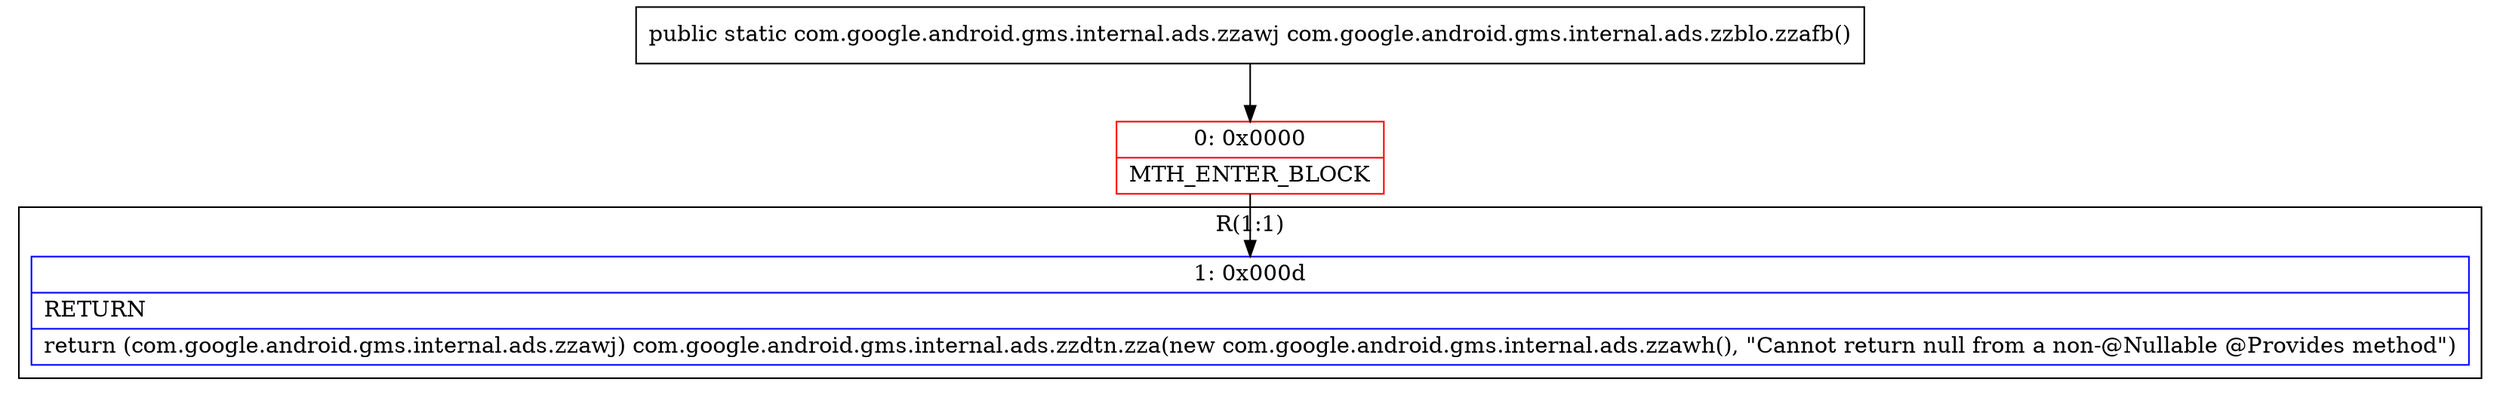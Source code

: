 digraph "CFG forcom.google.android.gms.internal.ads.zzblo.zzafb()Lcom\/google\/android\/gms\/internal\/ads\/zzawj;" {
subgraph cluster_Region_1254185711 {
label = "R(1:1)";
node [shape=record,color=blue];
Node_1 [shape=record,label="{1\:\ 0x000d|RETURN\l|return (com.google.android.gms.internal.ads.zzawj) com.google.android.gms.internal.ads.zzdtn.zza(new com.google.android.gms.internal.ads.zzawh(), \"Cannot return null from a non\-@Nullable @Provides method\")\l}"];
}
Node_0 [shape=record,color=red,label="{0\:\ 0x0000|MTH_ENTER_BLOCK\l}"];
MethodNode[shape=record,label="{public static com.google.android.gms.internal.ads.zzawj com.google.android.gms.internal.ads.zzblo.zzafb() }"];
MethodNode -> Node_0;
Node_0 -> Node_1;
}

